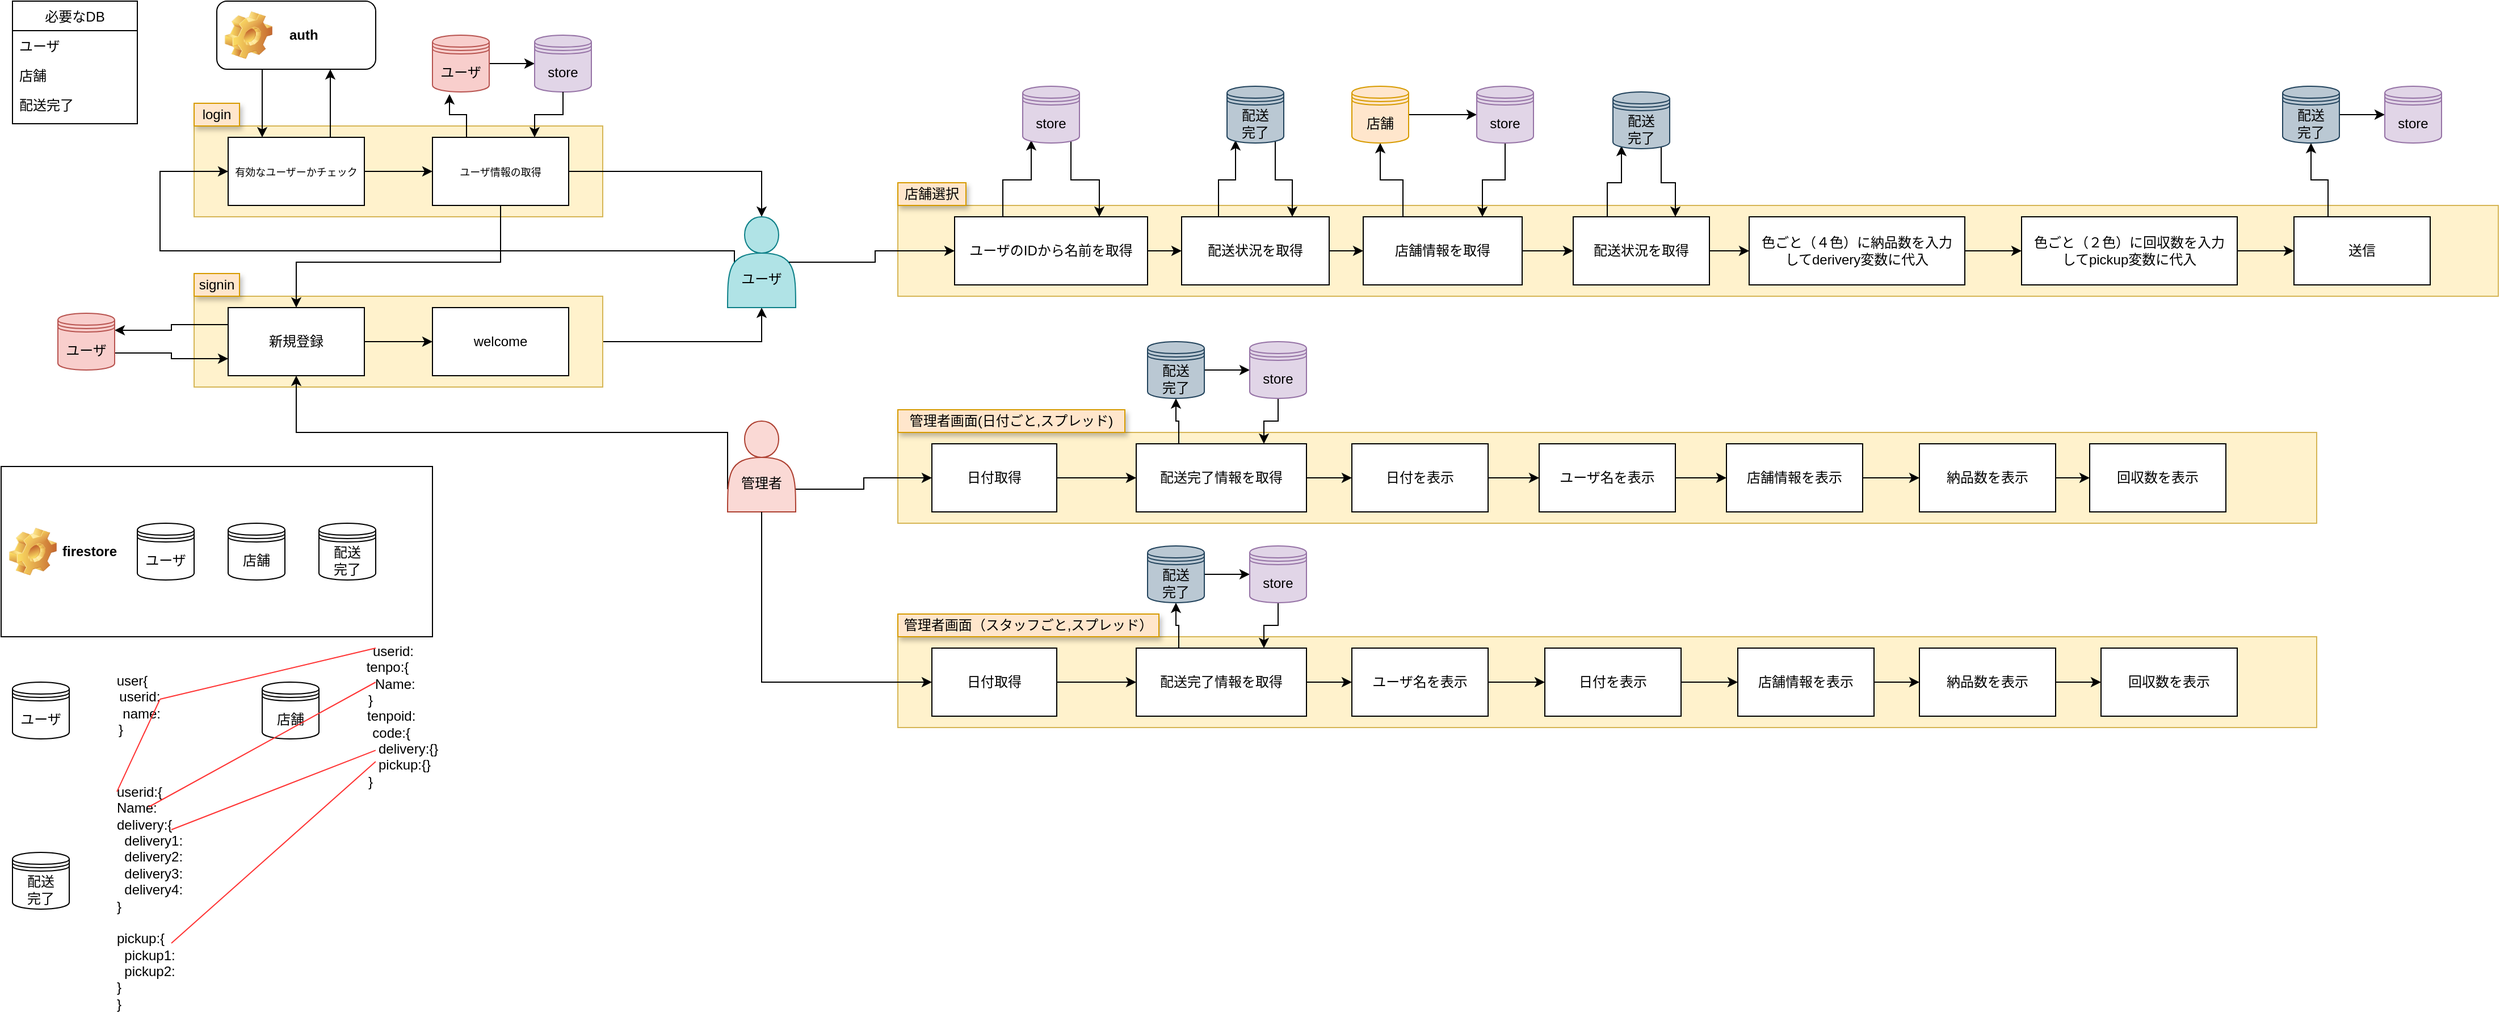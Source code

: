 <mxfile version="14.5.0" type="github">
  <diagram id="O2ma393FgZbkaibP8hnx" name="ページ1">
    <mxGraphModel dx="4172" dy="1219" grid="1" gridSize="10" guides="1" tooltips="1" connect="1" arrows="1" fold="1" page="1" pageScale="1" pageWidth="827" pageHeight="1169" math="0" shadow="0">
      <root>
        <mxCell id="0" />
        <mxCell id="1" parent="0" />
        <mxCell id="GoovgjrzjJ6ZzRfpIoOt-11" value="" style="rounded=0;whiteSpace=wrap;html=1;shadow=0;fillColor=#fff2cc;strokeColor=#d6b656;" parent="1" vertex="1">
          <mxGeometry x="-790" y="130" width="360" height="80" as="geometry" />
        </mxCell>
        <mxCell id="GoovgjrzjJ6ZzRfpIoOt-94" style="edgeStyle=orthogonalEdgeStyle;rounded=0;sketch=0;orthogonalLoop=1;jettySize=auto;html=1;exitX=1;exitY=0.5;exitDx=0;exitDy=0;entryX=0.5;entryY=1;entryDx=0;entryDy=0;" parent="1" source="GoovgjrzjJ6ZzRfpIoOt-16" target="GoovgjrzjJ6ZzRfpIoOt-23" edge="1">
          <mxGeometry relative="1" as="geometry" />
        </mxCell>
        <mxCell id="GoovgjrzjJ6ZzRfpIoOt-16" value="" style="rounded=0;whiteSpace=wrap;html=1;sketch=0;fillColor=#fff2cc;strokeColor=#d6b656;" parent="1" vertex="1">
          <mxGeometry x="-790" y="280" width="360" height="80" as="geometry" />
        </mxCell>
        <mxCell id="J598sM5Vv2jmMmyI6t6C-449" style="edgeStyle=none;rounded=0;orthogonalLoop=1;jettySize=auto;html=1;exitX=1;exitY=0.5;exitDx=0;exitDy=0;entryX=0;entryY=0.5;entryDx=0;entryDy=0;" parent="1" source="J598sM5Vv2jmMmyI6t6C-429" target="J598sM5Vv2jmMmyI6t6C-433" edge="1">
          <mxGeometry relative="1" as="geometry" />
        </mxCell>
        <mxCell id="J598sM5Vv2jmMmyI6t6C-429" value="ユーザ" style="shape=datastore;whiteSpace=wrap;html=1;fillColor=#f8cecc;strokeColor=#b85450;" parent="1" vertex="1">
          <mxGeometry x="-580" y="50" width="50" height="50" as="geometry" />
        </mxCell>
        <mxCell id="J598sM5Vv2jmMmyI6t6C-433" value="store" style="shape=datastore;whiteSpace=wrap;html=1;fillColor=#e1d5e7;strokeColor=#9673a6;" parent="1" vertex="1">
          <mxGeometry x="-490" y="50" width="50" height="50" as="geometry" />
        </mxCell>
        <mxCell id="J598sM5Vv2jmMmyI6t6C-440" value="&amp;nbsp; &amp;nbsp;auth" style="label;whiteSpace=wrap;html=1;image=img/clipart/Gear_128x128.png" parent="1" vertex="1">
          <mxGeometry x="-770" y="20" width="140" height="60" as="geometry" />
        </mxCell>
        <mxCell id="J598sM5Vv2jmMmyI6t6C-441" value="必要なDB" style="swimlane;fontStyle=0;childLayout=stackLayout;horizontal=1;startSize=26;fillColor=none;horizontalStack=0;resizeParent=1;resizeParentMax=0;resizeLast=0;collapsible=1;marginBottom=0;" parent="1" vertex="1">
          <mxGeometry x="-950" y="20" width="110" height="108" as="geometry">
            <mxRectangle x="-950" y="20" width="90" height="26" as="alternateBounds" />
          </mxGeometry>
        </mxCell>
        <mxCell id="J598sM5Vv2jmMmyI6t6C-442" value="ユーザ" style="text;strokeColor=none;fillColor=none;align=left;verticalAlign=top;spacingLeft=4;spacingRight=4;overflow=hidden;rotatable=0;points=[[0,0.5],[1,0.5]];portConstraint=eastwest;" parent="J598sM5Vv2jmMmyI6t6C-441" vertex="1">
          <mxGeometry y="26" width="110" height="26" as="geometry" />
        </mxCell>
        <mxCell id="J598sM5Vv2jmMmyI6t6C-443" value="店舗" style="text;strokeColor=none;fillColor=none;align=left;verticalAlign=top;spacingLeft=4;spacingRight=4;overflow=hidden;rotatable=0;points=[[0,0.5],[1,0.5]];portConstraint=eastwest;" parent="J598sM5Vv2jmMmyI6t6C-441" vertex="1">
          <mxGeometry y="52" width="110" height="26" as="geometry" />
        </mxCell>
        <mxCell id="GoovgjrzjJ6ZzRfpIoOt-12" value="配送完了" style="text;strokeColor=none;fillColor=none;align=left;verticalAlign=top;spacingLeft=4;spacingRight=4;overflow=hidden;rotatable=0;points=[[0,0.5],[1,0.5]];portConstraint=eastwest;" parent="J598sM5Vv2jmMmyI6t6C-441" vertex="1">
          <mxGeometry y="78" width="110" height="30" as="geometry" />
        </mxCell>
        <mxCell id="J598sM5Vv2jmMmyI6t6C-431" style="edgeStyle=orthogonalEdgeStyle;rounded=0;orthogonalLoop=1;jettySize=auto;html=1;exitX=0.25;exitY=0;exitDx=0;exitDy=0;entryX=0.3;entryY=1.04;entryDx=0;entryDy=0;entryPerimeter=0;" parent="1" source="J598sM5Vv2jmMmyI6t6C-427" target="J598sM5Vv2jmMmyI6t6C-429" edge="1">
          <mxGeometry relative="1" as="geometry" />
        </mxCell>
        <mxCell id="J598sM5Vv2jmMmyI6t6C-434" style="edgeStyle=orthogonalEdgeStyle;rounded=0;orthogonalLoop=1;jettySize=auto;html=1;exitX=0.5;exitY=1;exitDx=0;exitDy=0;entryX=0.75;entryY=0;entryDx=0;entryDy=0;" parent="1" source="J598sM5Vv2jmMmyI6t6C-433" target="J598sM5Vv2jmMmyI6t6C-427" edge="1">
          <mxGeometry relative="1" as="geometry" />
        </mxCell>
        <mxCell id="GoovgjrzjJ6ZzRfpIoOt-9" value="login" style="text;html=1;align=center;verticalAlign=middle;whiteSpace=wrap;rounded=0;shadow=1;fillColor=#ffe6cc;strokeColor=#d79b00;" parent="1" vertex="1">
          <mxGeometry x="-790" y="110" width="40" height="20" as="geometry" />
        </mxCell>
        <mxCell id="GoovgjrzjJ6ZzRfpIoOt-91" value="" style="edgeStyle=orthogonalEdgeStyle;rounded=0;sketch=0;orthogonalLoop=1;jettySize=auto;html=1;" parent="1" source="J598sM5Vv2jmMmyI6t6C-424" target="J598sM5Vv2jmMmyI6t6C-427" edge="1">
          <mxGeometry relative="1" as="geometry" />
        </mxCell>
        <mxCell id="J598sM5Vv2jmMmyI6t6C-424" value="&lt;font style=&quot;font-size: 9px&quot;&gt;有効なユーザーかチェック&lt;/font&gt;" style="rounded=0;whiteSpace=wrap;html=1;" parent="1" vertex="1">
          <mxGeometry x="-760" y="140" width="120" height="60" as="geometry" />
        </mxCell>
        <mxCell id="J598sM5Vv2jmMmyI6t6C-425" style="edgeStyle=none;rounded=0;orthogonalLoop=1;jettySize=auto;html=1;exitX=0.25;exitY=1;exitDx=0;exitDy=0;entryX=0.25;entryY=0;entryDx=0;entryDy=0;" parent="1" target="J598sM5Vv2jmMmyI6t6C-424" edge="1">
          <mxGeometry relative="1" as="geometry">
            <mxPoint x="-730" y="80" as="sourcePoint" />
          </mxGeometry>
        </mxCell>
        <mxCell id="J598sM5Vv2jmMmyI6t6C-426" style="edgeStyle=none;rounded=0;orthogonalLoop=1;jettySize=auto;html=1;exitX=0.75;exitY=0;exitDx=0;exitDy=0;entryX=0.75;entryY=1;entryDx=0;entryDy=0;" parent="1" source="J598sM5Vv2jmMmyI6t6C-424" edge="1">
          <mxGeometry relative="1" as="geometry">
            <mxPoint x="-670" y="80" as="targetPoint" />
          </mxGeometry>
        </mxCell>
        <mxCell id="GoovgjrzjJ6ZzRfpIoOt-21" style="edgeStyle=orthogonalEdgeStyle;sketch=0;orthogonalLoop=1;jettySize=auto;html=1;exitX=0.5;exitY=1;exitDx=0;exitDy=0;rounded=0;" parent="1" source="J598sM5Vv2jmMmyI6t6C-427" target="GoovgjrzjJ6ZzRfpIoOt-17" edge="1">
          <mxGeometry relative="1" as="geometry">
            <Array as="points">
              <mxPoint x="-520" y="250" />
              <mxPoint x="-700" y="250" />
            </Array>
          </mxGeometry>
        </mxCell>
        <mxCell id="GoovgjrzjJ6ZzRfpIoOt-24" style="edgeStyle=orthogonalEdgeStyle;rounded=0;sketch=0;orthogonalLoop=1;jettySize=auto;html=1;exitX=1;exitY=0.5;exitDx=0;exitDy=0;entryX=0.5;entryY=0;entryDx=0;entryDy=0;" parent="1" source="J598sM5Vv2jmMmyI6t6C-427" target="GoovgjrzjJ6ZzRfpIoOt-23" edge="1">
          <mxGeometry relative="1" as="geometry" />
        </mxCell>
        <mxCell id="J598sM5Vv2jmMmyI6t6C-427" value="&lt;font style=&quot;font-size: 9px&quot;&gt;ユーザ情報の取得&lt;/font&gt;" style="rounded=0;whiteSpace=wrap;html=1;" parent="1" vertex="1">
          <mxGeometry x="-580" y="140" width="120" height="60" as="geometry" />
        </mxCell>
        <mxCell id="GoovgjrzjJ6ZzRfpIoOt-15" value="signin" style="text;html=1;strokeColor=#d79b00;fillColor=#ffe6cc;align=center;verticalAlign=middle;whiteSpace=wrap;rounded=0;sketch=0;shadow=1;" parent="1" vertex="1">
          <mxGeometry x="-790" y="260" width="40" height="20" as="geometry" />
        </mxCell>
        <mxCell id="GoovgjrzjJ6ZzRfpIoOt-22" style="edgeStyle=orthogonalEdgeStyle;rounded=0;sketch=0;orthogonalLoop=1;jettySize=auto;html=1;exitX=1;exitY=0.5;exitDx=0;exitDy=0;entryX=0;entryY=0.5;entryDx=0;entryDy=0;" parent="1" source="GoovgjrzjJ6ZzRfpIoOt-17" target="GoovgjrzjJ6ZzRfpIoOt-18" edge="1">
          <mxGeometry relative="1" as="geometry" />
        </mxCell>
        <mxCell id="GoovgjrzjJ6ZzRfpIoOt-28" style="edgeStyle=orthogonalEdgeStyle;rounded=0;sketch=0;orthogonalLoop=1;jettySize=auto;html=1;exitX=0;exitY=0.25;exitDx=0;exitDy=0;entryX=1;entryY=0.3;entryDx=0;entryDy=0;" parent="1" source="GoovgjrzjJ6ZzRfpIoOt-17" target="GoovgjrzjJ6ZzRfpIoOt-26" edge="1">
          <mxGeometry relative="1" as="geometry" />
        </mxCell>
        <mxCell id="GoovgjrzjJ6ZzRfpIoOt-17" value="新規登録" style="rounded=0;whiteSpace=wrap;html=1;sketch=0;" parent="1" vertex="1">
          <mxGeometry x="-760" y="290" width="120" height="60" as="geometry" />
        </mxCell>
        <mxCell id="GoovgjrzjJ6ZzRfpIoOt-18" value="welcome" style="rounded=0;whiteSpace=wrap;html=1;sketch=0;" parent="1" vertex="1">
          <mxGeometry x="-580" y="290" width="120" height="60" as="geometry" />
        </mxCell>
        <mxCell id="GoovgjrzjJ6ZzRfpIoOt-41" style="edgeStyle=orthogonalEdgeStyle;rounded=0;sketch=0;orthogonalLoop=1;jettySize=auto;html=1;exitX=0.1;exitY=0.5;exitDx=0;exitDy=0;exitPerimeter=0;entryX=0;entryY=0.5;entryDx=0;entryDy=0;" parent="1" source="GoovgjrzjJ6ZzRfpIoOt-23" target="J598sM5Vv2jmMmyI6t6C-424" edge="1">
          <mxGeometry relative="1" as="geometry">
            <Array as="points">
              <mxPoint x="-820" y="240" />
              <mxPoint x="-820" y="170" />
            </Array>
          </mxGeometry>
        </mxCell>
        <mxCell id="GoovgjrzjJ6ZzRfpIoOt-23" value="&lt;br&gt;&lt;br&gt;ユーザ" style="shape=actor;whiteSpace=wrap;html=1;rounded=0;sketch=0;fillColor=#b0e3e6;strokeColor=#0e8088;" parent="1" vertex="1">
          <mxGeometry x="-320" y="210" width="60" height="80" as="geometry" />
        </mxCell>
        <mxCell id="GoovgjrzjJ6ZzRfpIoOt-29" style="edgeStyle=orthogonalEdgeStyle;rounded=0;sketch=0;orthogonalLoop=1;jettySize=auto;html=1;exitX=1;exitY=0.7;exitDx=0;exitDy=0;entryX=0;entryY=0.75;entryDx=0;entryDy=0;" parent="1" source="GoovgjrzjJ6ZzRfpIoOt-26" target="GoovgjrzjJ6ZzRfpIoOt-17" edge="1">
          <mxGeometry relative="1" as="geometry" />
        </mxCell>
        <mxCell id="GoovgjrzjJ6ZzRfpIoOt-26" value="ユーザ" style="shape=datastore;whiteSpace=wrap;html=1;fillColor=#f8cecc;strokeColor=#b85450;" parent="1" vertex="1">
          <mxGeometry x="-910" y="295" width="50" height="50" as="geometry" />
        </mxCell>
        <mxCell id="GoovgjrzjJ6ZzRfpIoOt-35" style="edgeStyle=orthogonalEdgeStyle;rounded=0;sketch=0;orthogonalLoop=1;jettySize=auto;html=1;exitX=0.5;exitY=1;exitDx=0;exitDy=0;" parent="1" edge="1">
          <mxGeometry relative="1" as="geometry">
            <mxPoint x="-150.529" y="200" as="targetPoint" />
            <mxPoint x="-150" y="200" as="sourcePoint" />
          </mxGeometry>
        </mxCell>
        <mxCell id="GoovgjrzjJ6ZzRfpIoOt-33" value="" style="rounded=0;whiteSpace=wrap;html=1;sketch=0;fillColor=#fff2cc;strokeColor=#d6b656;" parent="1" vertex="1">
          <mxGeometry x="-170" y="200" width="1410" height="80" as="geometry" />
        </mxCell>
        <mxCell id="GoovgjrzjJ6ZzRfpIoOt-47" style="edgeStyle=orthogonalEdgeStyle;rounded=0;sketch=0;orthogonalLoop=1;jettySize=auto;html=1;exitX=0.25;exitY=0;exitDx=0;exitDy=0;entryX=0.15;entryY=0.95;entryDx=0;entryDy=0;entryPerimeter=0;" parent="1" source="GoovgjrzjJ6ZzRfpIoOt-37" target="GoovgjrzjJ6ZzRfpIoOt-43" edge="1">
          <mxGeometry relative="1" as="geometry" />
        </mxCell>
        <mxCell id="W8wt1Ar-wrBB2WAcVZsc-6" value="" style="edgeStyle=orthogonalEdgeStyle;rounded=0;orthogonalLoop=1;jettySize=auto;html=1;" parent="1" source="GoovgjrzjJ6ZzRfpIoOt-37" target="W8wt1Ar-wrBB2WAcVZsc-1" edge="1">
          <mxGeometry relative="1" as="geometry" />
        </mxCell>
        <mxCell id="GoovgjrzjJ6ZzRfpIoOt-37" value="ユーザのIDから名前を取得" style="rounded=0;whiteSpace=wrap;html=1;sketch=0;" parent="1" vertex="1">
          <mxGeometry x="-120" y="210" width="170" height="60" as="geometry" />
        </mxCell>
        <mxCell id="GoovgjrzjJ6ZzRfpIoOt-38" style="edgeStyle=orthogonalEdgeStyle;rounded=0;sketch=0;orthogonalLoop=1;jettySize=auto;html=1;exitX=0.9;exitY=0.5;exitDx=0;exitDy=0;exitPerimeter=0;entryX=0;entryY=0.5;entryDx=0;entryDy=0;" parent="1" source="GoovgjrzjJ6ZzRfpIoOt-23" target="GoovgjrzjJ6ZzRfpIoOt-37" edge="1">
          <mxGeometry relative="1" as="geometry" />
        </mxCell>
        <mxCell id="GoovgjrzjJ6ZzRfpIoOt-42" value="店舗選択" style="text;html=1;strokeColor=#d79b00;fillColor=#ffe6cc;align=center;verticalAlign=middle;whiteSpace=wrap;rounded=0;sketch=0;shadow=1;" parent="1" vertex="1">
          <mxGeometry x="-170" y="180" width="60" height="20" as="geometry" />
        </mxCell>
        <mxCell id="GoovgjrzjJ6ZzRfpIoOt-48" style="edgeStyle=orthogonalEdgeStyle;rounded=0;sketch=0;orthogonalLoop=1;jettySize=auto;html=1;exitX=0.85;exitY=0.95;exitDx=0;exitDy=0;exitPerimeter=0;entryX=0.75;entryY=0;entryDx=0;entryDy=0;" parent="1" source="GoovgjrzjJ6ZzRfpIoOt-43" target="GoovgjrzjJ6ZzRfpIoOt-37" edge="1">
          <mxGeometry relative="1" as="geometry" />
        </mxCell>
        <mxCell id="GoovgjrzjJ6ZzRfpIoOt-43" value="store" style="shape=datastore;whiteSpace=wrap;html=1;fillColor=#e1d5e7;strokeColor=#9673a6;" parent="1" vertex="1">
          <mxGeometry x="-60" y="95" width="50" height="50" as="geometry" />
        </mxCell>
        <mxCell id="GoovgjrzjJ6ZzRfpIoOt-55" style="edgeStyle=orthogonalEdgeStyle;rounded=0;sketch=0;orthogonalLoop=1;jettySize=auto;html=1;exitX=0.25;exitY=0;exitDx=0;exitDy=0;entryX=0.5;entryY=1;entryDx=0;entryDy=0;" parent="1" source="GoovgjrzjJ6ZzRfpIoOt-49" target="GoovgjrzjJ6ZzRfpIoOt-51" edge="1">
          <mxGeometry relative="1" as="geometry" />
        </mxCell>
        <mxCell id="W8wt1Ar-wrBB2WAcVZsc-12" value="" style="edgeStyle=orthogonalEdgeStyle;rounded=0;orthogonalLoop=1;jettySize=auto;html=1;" parent="1" source="GoovgjrzjJ6ZzRfpIoOt-49" target="W8wt1Ar-wrBB2WAcVZsc-8" edge="1">
          <mxGeometry relative="1" as="geometry" />
        </mxCell>
        <mxCell id="GoovgjrzjJ6ZzRfpIoOt-49" value="店舗情報を取得" style="rounded=0;whiteSpace=wrap;html=1;sketch=0;" parent="1" vertex="1">
          <mxGeometry x="240" y="210" width="140" height="60" as="geometry" />
        </mxCell>
        <mxCell id="GoovgjrzjJ6ZzRfpIoOt-57" style="edgeStyle=orthogonalEdgeStyle;rounded=0;sketch=0;orthogonalLoop=1;jettySize=auto;html=1;exitX=1;exitY=0.5;exitDx=0;exitDy=0;entryX=0;entryY=0.5;entryDx=0;entryDy=0;" parent="1" source="GoovgjrzjJ6ZzRfpIoOt-51" target="GoovgjrzjJ6ZzRfpIoOt-52" edge="1">
          <mxGeometry relative="1" as="geometry" />
        </mxCell>
        <mxCell id="GoovgjrzjJ6ZzRfpIoOt-51" value="店舗" style="shape=datastore;whiteSpace=wrap;html=1;fillColor=#ffe6cc;strokeColor=#d79b00;" parent="1" vertex="1">
          <mxGeometry x="230" y="95" width="50" height="50" as="geometry" />
        </mxCell>
        <mxCell id="GoovgjrzjJ6ZzRfpIoOt-56" style="edgeStyle=orthogonalEdgeStyle;rounded=0;sketch=0;orthogonalLoop=1;jettySize=auto;html=1;exitX=0.5;exitY=1;exitDx=0;exitDy=0;entryX=0.75;entryY=0;entryDx=0;entryDy=0;" parent="1" source="GoovgjrzjJ6ZzRfpIoOt-52" target="GoovgjrzjJ6ZzRfpIoOt-49" edge="1">
          <mxGeometry relative="1" as="geometry" />
        </mxCell>
        <mxCell id="GoovgjrzjJ6ZzRfpIoOt-52" value="store" style="shape=datastore;whiteSpace=wrap;html=1;fillColor=#e1d5e7;strokeColor=#9673a6;" parent="1" vertex="1">
          <mxGeometry x="340" y="95" width="50" height="50" as="geometry" />
        </mxCell>
        <mxCell id="GoovgjrzjJ6ZzRfpIoOt-58" value="firestore" style="label;whiteSpace=wrap;html=1;image=img/clipart/Gear_128x128.png;rounded=0;sketch=0;" parent="1" vertex="1">
          <mxGeometry x="-960" y="430" width="380" height="150" as="geometry" />
        </mxCell>
        <mxCell id="GoovgjrzjJ6ZzRfpIoOt-59" value="ユーザ" style="shape=datastore;whiteSpace=wrap;html=1;" parent="1" vertex="1">
          <mxGeometry x="-840" y="480" width="50" height="50" as="geometry" />
        </mxCell>
        <mxCell id="GoovgjrzjJ6ZzRfpIoOt-60" value="店舗" style="shape=datastore;whiteSpace=wrap;html=1;" parent="1" vertex="1">
          <mxGeometry x="-760" y="480" width="50" height="50" as="geometry" />
        </mxCell>
        <mxCell id="GoovgjrzjJ6ZzRfpIoOt-80" style="edgeStyle=orthogonalEdgeStyle;rounded=0;sketch=0;orthogonalLoop=1;jettySize=auto;html=1;exitX=1;exitY=0.5;exitDx=0;exitDy=0;entryX=0;entryY=0.5;entryDx=0;entryDy=0;" parent="1" source="GoovgjrzjJ6ZzRfpIoOt-63" target="GoovgjrzjJ6ZzRfpIoOt-71" edge="1">
          <mxGeometry relative="1" as="geometry" />
        </mxCell>
        <mxCell id="GoovgjrzjJ6ZzRfpIoOt-63" value="色ごと（４色）に納品数を入力&lt;br&gt;してderivery変数に代入" style="rounded=0;whiteSpace=wrap;html=1;sketch=0;" parent="1" vertex="1">
          <mxGeometry x="580" y="210" width="190" height="60" as="geometry" />
        </mxCell>
        <mxCell id="GoovgjrzjJ6ZzRfpIoOt-79" style="edgeStyle=orthogonalEdgeStyle;rounded=0;sketch=0;orthogonalLoop=1;jettySize=auto;html=1;exitX=1;exitY=0.5;exitDx=0;exitDy=0;entryX=0;entryY=0.5;entryDx=0;entryDy=0;" parent="1" source="GoovgjrzjJ6ZzRfpIoOt-71" target="GoovgjrzjJ6ZzRfpIoOt-78" edge="1">
          <mxGeometry relative="1" as="geometry" />
        </mxCell>
        <mxCell id="GoovgjrzjJ6ZzRfpIoOt-71" value="色ごと（２色）に回収数を入力&lt;br&gt;してpickup変数に代入" style="rounded=0;whiteSpace=wrap;html=1;sketch=0;" parent="1" vertex="1">
          <mxGeometry x="820" y="210" width="190" height="60" as="geometry" />
        </mxCell>
        <mxCell id="GoovgjrzjJ6ZzRfpIoOt-106" style="edgeStyle=orthogonalEdgeStyle;rounded=0;sketch=0;orthogonalLoop=1;jettySize=auto;html=1;exitX=0.25;exitY=0;exitDx=0;exitDy=0;entryX=0.5;entryY=1;entryDx=0;entryDy=0;" parent="1" source="GoovgjrzjJ6ZzRfpIoOt-78" target="GoovgjrzjJ6ZzRfpIoOt-103" edge="1">
          <mxGeometry relative="1" as="geometry" />
        </mxCell>
        <mxCell id="GoovgjrzjJ6ZzRfpIoOt-78" value="送信" style="rounded=0;whiteSpace=wrap;html=1;sketch=0;" parent="1" vertex="1">
          <mxGeometry x="1060" y="210" width="120" height="60" as="geometry" />
        </mxCell>
        <mxCell id="GoovgjrzjJ6ZzRfpIoOt-82" value="" style="rounded=0;whiteSpace=wrap;html=1;shadow=0;sketch=0;fillColor=#fff2cc;strokeColor=#d6b656;" parent="1" vertex="1">
          <mxGeometry x="-170" y="400" width="1250" height="80" as="geometry" />
        </mxCell>
        <mxCell id="GoovgjrzjJ6ZzRfpIoOt-95" value="" style="edgeStyle=orthogonalEdgeStyle;rounded=0;sketch=0;orthogonalLoop=1;jettySize=auto;html=1;" parent="1" source="GoovgjrzjJ6ZzRfpIoOt-83" target="GoovgjrzjJ6ZzRfpIoOt-84" edge="1">
          <mxGeometry relative="1" as="geometry" />
        </mxCell>
        <mxCell id="GoovgjrzjJ6ZzRfpIoOt-83" value="日付取得" style="rounded=0;whiteSpace=wrap;html=1;shadow=0;sketch=0;" parent="1" vertex="1">
          <mxGeometry x="-140" y="410" width="110" height="60" as="geometry" />
        </mxCell>
        <mxCell id="GoovgjrzjJ6ZzRfpIoOt-121" style="edgeStyle=orthogonalEdgeStyle;rounded=0;sketch=0;orthogonalLoop=1;jettySize=auto;html=1;exitX=0.25;exitY=0;exitDx=0;exitDy=0;entryX=0.5;entryY=1;entryDx=0;entryDy=0;" parent="1" source="GoovgjrzjJ6ZzRfpIoOt-84" target="GoovgjrzjJ6ZzRfpIoOt-109" edge="1">
          <mxGeometry relative="1" as="geometry" />
        </mxCell>
        <mxCell id="R6mFa0NYDYwsUM4XXHQx-11" value="" style="edgeStyle=orthogonalEdgeStyle;rounded=0;orthogonalLoop=1;jettySize=auto;html=1;strokeColor=#000000;" edge="1" parent="1" source="GoovgjrzjJ6ZzRfpIoOt-84" target="R6mFa0NYDYwsUM4XXHQx-9">
          <mxGeometry relative="1" as="geometry" />
        </mxCell>
        <mxCell id="GoovgjrzjJ6ZzRfpIoOt-84" value="配送完了情報を取得" style="rounded=0;whiteSpace=wrap;html=1;shadow=0;sketch=0;" parent="1" vertex="1">
          <mxGeometry x="40" y="410" width="150" height="60" as="geometry" />
        </mxCell>
        <mxCell id="GoovgjrzjJ6ZzRfpIoOt-87" style="edgeStyle=orthogonalEdgeStyle;rounded=0;sketch=0;orthogonalLoop=1;jettySize=auto;html=1;exitX=1;exitY=0.75;exitDx=0;exitDy=0;entryX=0;entryY=0.5;entryDx=0;entryDy=0;" parent="1" source="GoovgjrzjJ6ZzRfpIoOt-86" target="GoovgjrzjJ6ZzRfpIoOt-83" edge="1">
          <mxGeometry relative="1" as="geometry" />
        </mxCell>
        <mxCell id="GoovgjrzjJ6ZzRfpIoOt-93" style="edgeStyle=orthogonalEdgeStyle;rounded=0;sketch=0;orthogonalLoop=1;jettySize=auto;html=1;exitX=0;exitY=0.75;exitDx=0;exitDy=0;" parent="1" source="GoovgjrzjJ6ZzRfpIoOt-86" target="GoovgjrzjJ6ZzRfpIoOt-17" edge="1">
          <mxGeometry relative="1" as="geometry">
            <Array as="points">
              <mxPoint x="-320" y="400" />
              <mxPoint x="-700" y="400" />
            </Array>
          </mxGeometry>
        </mxCell>
        <mxCell id="GoovgjrzjJ6ZzRfpIoOt-86" value="&lt;br&gt;&lt;br&gt;管理者" style="shape=actor;whiteSpace=wrap;html=1;rounded=0;sketch=0;fillColor=#fad9d5;strokeColor=#ae4132;" parent="1" vertex="1">
          <mxGeometry x="-320" y="390" width="60" height="80" as="geometry" />
        </mxCell>
        <mxCell id="GoovgjrzjJ6ZzRfpIoOt-100" value="" style="edgeStyle=orthogonalEdgeStyle;rounded=0;sketch=0;orthogonalLoop=1;jettySize=auto;html=1;" parent="1" source="GoovgjrzjJ6ZzRfpIoOt-90" target="GoovgjrzjJ6ZzRfpIoOt-97" edge="1">
          <mxGeometry relative="1" as="geometry" />
        </mxCell>
        <mxCell id="GoovgjrzjJ6ZzRfpIoOt-90" value="店舗情報を表示" style="rounded=0;whiteSpace=wrap;html=1;shadow=0;sketch=0;" parent="1" vertex="1">
          <mxGeometry x="560" y="410" width="120" height="60" as="geometry" />
        </mxCell>
        <mxCell id="GoovgjrzjJ6ZzRfpIoOt-81" value="管理者画面(日付ごと,スプレッド)" style="text;html=1;strokeColor=#d79b00;fillColor=#ffe6cc;align=center;verticalAlign=middle;whiteSpace=wrap;rounded=0;sketch=0;shadow=1;" parent="1" vertex="1">
          <mxGeometry x="-170" y="380" width="200" height="20" as="geometry" />
        </mxCell>
        <mxCell id="GoovgjrzjJ6ZzRfpIoOt-101" value="" style="edgeStyle=orthogonalEdgeStyle;rounded=0;sketch=0;orthogonalLoop=1;jettySize=auto;html=1;" parent="1" source="GoovgjrzjJ6ZzRfpIoOt-97" target="GoovgjrzjJ6ZzRfpIoOt-98" edge="1">
          <mxGeometry relative="1" as="geometry" />
        </mxCell>
        <mxCell id="GoovgjrzjJ6ZzRfpIoOt-97" value="納品数を表示" style="rounded=0;whiteSpace=wrap;html=1;shadow=0;sketch=0;" parent="1" vertex="1">
          <mxGeometry x="730" y="410" width="120" height="60" as="geometry" />
        </mxCell>
        <mxCell id="GoovgjrzjJ6ZzRfpIoOt-98" value="回収数を表示" style="rounded=0;whiteSpace=wrap;html=1;shadow=0;sketch=0;" parent="1" vertex="1">
          <mxGeometry x="880" y="410" width="120" height="60" as="geometry" />
        </mxCell>
        <mxCell id="GoovgjrzjJ6ZzRfpIoOt-107" value="" style="edgeStyle=orthogonalEdgeStyle;rounded=0;sketch=0;orthogonalLoop=1;jettySize=auto;html=1;" parent="1" source="GoovgjrzjJ6ZzRfpIoOt-103" target="GoovgjrzjJ6ZzRfpIoOt-104" edge="1">
          <mxGeometry relative="1" as="geometry" />
        </mxCell>
        <mxCell id="GoovgjrzjJ6ZzRfpIoOt-103" value="配送&lt;br&gt;完了" style="shape=datastore;whiteSpace=wrap;html=1;fillColor=#bac8d3;strokeColor=#23445d;" parent="1" vertex="1">
          <mxGeometry x="1050" y="95" width="50" height="50" as="geometry" />
        </mxCell>
        <mxCell id="GoovgjrzjJ6ZzRfpIoOt-104" value="store" style="shape=datastore;whiteSpace=wrap;html=1;fillColor=#e1d5e7;strokeColor=#9673a6;" parent="1" vertex="1">
          <mxGeometry x="1140" y="95" width="50" height="50" as="geometry" />
        </mxCell>
        <mxCell id="GoovgjrzjJ6ZzRfpIoOt-120" value="" style="edgeStyle=orthogonalEdgeStyle;rounded=0;sketch=0;orthogonalLoop=1;jettySize=auto;html=1;" parent="1" source="GoovgjrzjJ6ZzRfpIoOt-109" target="GoovgjrzjJ6ZzRfpIoOt-116" edge="1">
          <mxGeometry relative="1" as="geometry" />
        </mxCell>
        <mxCell id="GoovgjrzjJ6ZzRfpIoOt-109" value="配送&lt;br&gt;完了" style="shape=datastore;whiteSpace=wrap;html=1;fillColor=#bac8d3;strokeColor=#23445d;" parent="1" vertex="1">
          <mxGeometry x="50" y="320" width="50" height="50" as="geometry" />
        </mxCell>
        <mxCell id="GoovgjrzjJ6ZzRfpIoOt-122" style="edgeStyle=orthogonalEdgeStyle;rounded=0;sketch=0;orthogonalLoop=1;jettySize=auto;html=1;exitX=0.5;exitY=1;exitDx=0;exitDy=0;entryX=0.75;entryY=0;entryDx=0;entryDy=0;" parent="1" source="GoovgjrzjJ6ZzRfpIoOt-116" target="GoovgjrzjJ6ZzRfpIoOt-84" edge="1">
          <mxGeometry relative="1" as="geometry" />
        </mxCell>
        <mxCell id="GoovgjrzjJ6ZzRfpIoOt-116" value="store" style="shape=datastore;whiteSpace=wrap;html=1;fillColor=#e1d5e7;strokeColor=#9673a6;" parent="1" vertex="1">
          <mxGeometry x="140" y="320" width="50" height="50" as="geometry" />
        </mxCell>
        <mxCell id="GoovgjrzjJ6ZzRfpIoOt-129" value="ユーザ" style="shape=datastore;whiteSpace=wrap;html=1;" parent="1" vertex="1">
          <mxGeometry x="-950" y="620" width="50" height="50" as="geometry" />
        </mxCell>
        <mxCell id="GoovgjrzjJ6ZzRfpIoOt-130" value="&amp;nbsp; &amp;nbsp; &amp;nbsp; user{&lt;br&gt;&amp;nbsp; &amp;nbsp; &amp;nbsp; &amp;nbsp; &amp;nbsp; userid:&lt;br&gt;&amp;nbsp; &amp;nbsp; &amp;nbsp; &amp;nbsp; &amp;nbsp; &amp;nbsp;name:&lt;br&gt;}" style="text;html=1;align=center;verticalAlign=middle;resizable=0;points=[];autosize=1;" parent="1" vertex="1">
          <mxGeometry x="-900" y="610" width="90" height="60" as="geometry" />
        </mxCell>
        <mxCell id="GoovgjrzjJ6ZzRfpIoOt-131" value="店舗" style="shape=datastore;whiteSpace=wrap;html=1;" parent="1" vertex="1">
          <mxGeometry x="-730" y="620" width="50" height="50" as="geometry" />
        </mxCell>
        <mxCell id="GoovgjrzjJ6ZzRfpIoOt-132" value="&amp;nbsp; &amp;nbsp; &amp;nbsp; &amp;nbsp; &amp;nbsp; &amp;nbsp; &amp;nbsp; &amp;nbsp; &amp;nbsp;userid: &amp;nbsp; &amp;nbsp;&amp;nbsp;&lt;br&gt;&amp;nbsp; &amp;nbsp; &amp;nbsp; &amp;nbsp; &amp;nbsp;tenpo:{&lt;br&gt;&amp;nbsp; &amp;nbsp; &amp;nbsp; &amp;nbsp; &amp;nbsp; &amp;nbsp; &amp;nbsp;Name:&lt;br&gt;}&lt;br&gt;&amp;nbsp; &amp;nbsp; &amp;nbsp; &amp;nbsp; &amp;nbsp; &amp;nbsp;tenpoid:&lt;br&gt;&amp;nbsp; &amp;nbsp; &amp;nbsp; &amp;nbsp; &amp;nbsp; &amp;nbsp;code:{&lt;br&gt;&amp;nbsp; &amp;nbsp; &amp;nbsp; &amp;nbsp; &amp;nbsp; &amp;nbsp; &amp;nbsp; &amp;nbsp; &amp;nbsp; &amp;nbsp; delivery:{}&lt;br&gt;&amp;nbsp; &amp;nbsp; &amp;nbsp; &amp;nbsp; &amp;nbsp; &amp;nbsp; &amp;nbsp; &amp;nbsp; &amp;nbsp; pickup:{}&lt;br&gt;}" style="text;html=1;align=center;verticalAlign=middle;resizable=0;points=[];autosize=1;" parent="1" vertex="1">
          <mxGeometry x="-700" y="585" width="130" height="130" as="geometry" />
        </mxCell>
        <mxCell id="GoovgjrzjJ6ZzRfpIoOt-140" value="配送&lt;br&gt;完了" style="shape=datastore;whiteSpace=wrap;html=1;" parent="1" vertex="1">
          <mxGeometry x="-680" y="480" width="50" height="50" as="geometry" />
        </mxCell>
        <mxCell id="GoovgjrzjJ6ZzRfpIoOt-141" value="配送&lt;br&gt;完了" style="shape=datastore;whiteSpace=wrap;html=1;" parent="1" vertex="1">
          <mxGeometry x="-950" y="770" width="50" height="50" as="geometry" />
        </mxCell>
        <mxCell id="GoovgjrzjJ6ZzRfpIoOt-142" value="userid:{&lt;br&gt;Name:&lt;br&gt;delivery:{&lt;br&gt;&amp;nbsp; delivery1:&lt;br&gt;&amp;nbsp; delivery2:&lt;br&gt;&amp;nbsp; delivery3:&lt;br&gt;&amp;nbsp; delivery4:&lt;br&gt;}&lt;br&gt;&lt;br&gt;pickup:{&lt;br&gt;&amp;nbsp; pickup1:&lt;br&gt;&amp;nbsp; pickup2:&lt;br&gt;}&lt;br&gt;}" style="text;html=1;align=left;verticalAlign=middle;resizable=0;points=[];autosize=1;" parent="1" vertex="1">
          <mxGeometry x="-860" y="710" width="70" height="200" as="geometry" />
        </mxCell>
        <mxCell id="W8wt1Ar-wrBB2WAcVZsc-3" style="edgeStyle=orthogonalEdgeStyle;rounded=0;orthogonalLoop=1;jettySize=auto;html=1;exitX=0.25;exitY=0;exitDx=0;exitDy=0;entryX=0.15;entryY=0.95;entryDx=0;entryDy=0;entryPerimeter=0;" parent="1" source="W8wt1Ar-wrBB2WAcVZsc-1" target="W8wt1Ar-wrBB2WAcVZsc-2" edge="1">
          <mxGeometry relative="1" as="geometry" />
        </mxCell>
        <mxCell id="W8wt1Ar-wrBB2WAcVZsc-7" value="" style="edgeStyle=orthogonalEdgeStyle;rounded=0;orthogonalLoop=1;jettySize=auto;html=1;" parent="1" source="W8wt1Ar-wrBB2WAcVZsc-1" target="GoovgjrzjJ6ZzRfpIoOt-49" edge="1">
          <mxGeometry relative="1" as="geometry" />
        </mxCell>
        <mxCell id="W8wt1Ar-wrBB2WAcVZsc-1" value="配送状況を取得" style="rounded=0;whiteSpace=wrap;html=1;" parent="1" vertex="1">
          <mxGeometry x="80" y="210" width="130" height="60" as="geometry" />
        </mxCell>
        <mxCell id="W8wt1Ar-wrBB2WAcVZsc-5" style="edgeStyle=orthogonalEdgeStyle;rounded=0;orthogonalLoop=1;jettySize=auto;html=1;exitX=0.85;exitY=0.95;exitDx=0;exitDy=0;exitPerimeter=0;entryX=0.75;entryY=0;entryDx=0;entryDy=0;" parent="1" source="W8wt1Ar-wrBB2WAcVZsc-2" target="W8wt1Ar-wrBB2WAcVZsc-1" edge="1">
          <mxGeometry relative="1" as="geometry" />
        </mxCell>
        <mxCell id="W8wt1Ar-wrBB2WAcVZsc-2" value="配送&lt;br&gt;完了" style="shape=datastore;whiteSpace=wrap;html=1;fillColor=#bac8d3;strokeColor=#23445d;" parent="1" vertex="1">
          <mxGeometry x="120" y="95" width="50" height="50" as="geometry" />
        </mxCell>
        <mxCell id="W8wt1Ar-wrBB2WAcVZsc-10" style="edgeStyle=orthogonalEdgeStyle;rounded=0;orthogonalLoop=1;jettySize=auto;html=1;exitX=0.25;exitY=0;exitDx=0;exitDy=0;entryX=0.15;entryY=0.95;entryDx=0;entryDy=0;entryPerimeter=0;" parent="1" source="W8wt1Ar-wrBB2WAcVZsc-8" target="W8wt1Ar-wrBB2WAcVZsc-9" edge="1">
          <mxGeometry relative="1" as="geometry" />
        </mxCell>
        <mxCell id="W8wt1Ar-wrBB2WAcVZsc-13" value="" style="edgeStyle=orthogonalEdgeStyle;rounded=0;orthogonalLoop=1;jettySize=auto;html=1;" parent="1" source="W8wt1Ar-wrBB2WAcVZsc-8" target="GoovgjrzjJ6ZzRfpIoOt-63" edge="1">
          <mxGeometry relative="1" as="geometry" />
        </mxCell>
        <mxCell id="W8wt1Ar-wrBB2WAcVZsc-8" value="配送状況を取得" style="rounded=0;whiteSpace=wrap;html=1;" parent="1" vertex="1">
          <mxGeometry x="425" y="210" width="120" height="60" as="geometry" />
        </mxCell>
        <mxCell id="W8wt1Ar-wrBB2WAcVZsc-11" style="edgeStyle=orthogonalEdgeStyle;rounded=0;orthogonalLoop=1;jettySize=auto;html=1;exitX=0.85;exitY=0.95;exitDx=0;exitDy=0;exitPerimeter=0;entryX=0.75;entryY=0;entryDx=0;entryDy=0;" parent="1" source="W8wt1Ar-wrBB2WAcVZsc-9" target="W8wt1Ar-wrBB2WAcVZsc-8" edge="1">
          <mxGeometry relative="1" as="geometry" />
        </mxCell>
        <mxCell id="W8wt1Ar-wrBB2WAcVZsc-9" value="配送&lt;br&gt;完了" style="shape=datastore;whiteSpace=wrap;html=1;fillColor=#bac8d3;strokeColor=#23445d;" parent="1" vertex="1">
          <mxGeometry x="460" y="100" width="50" height="50" as="geometry" />
        </mxCell>
        <mxCell id="W8wt1Ar-wrBB2WAcVZsc-16" value="" style="edgeStyle=orthogonalEdgeStyle;rounded=0;orthogonalLoop=1;jettySize=auto;html=1;" parent="1" source="W8wt1Ar-wrBB2WAcVZsc-14" target="GoovgjrzjJ6ZzRfpIoOt-90" edge="1">
          <mxGeometry relative="1" as="geometry" />
        </mxCell>
        <mxCell id="W8wt1Ar-wrBB2WAcVZsc-14" value="ユーザ名を表示" style="whiteSpace=wrap;html=1;" parent="1" vertex="1">
          <mxGeometry x="395" y="410" width="120" height="60" as="geometry" />
        </mxCell>
        <mxCell id="R6mFa0NYDYwsUM4XXHQx-1" value="" style="endArrow=none;html=1;entryX=0.029;entryY=0.032;entryDx=0;entryDy=0;entryPerimeter=0;strokeColor=#FF3333;" edge="1" parent="1" target="GoovgjrzjJ6ZzRfpIoOt-142">
          <mxGeometry width="50" height="50" relative="1" as="geometry">
            <mxPoint x="-820" y="635" as="sourcePoint" />
            <mxPoint x="-760" y="690" as="targetPoint" />
            <Array as="points" />
          </mxGeometry>
        </mxCell>
        <mxCell id="R6mFa0NYDYwsUM4XXHQx-2" value="" style="endArrow=none;html=1;strokeColor=#FF3333;" edge="1" parent="1">
          <mxGeometry width="50" height="50" relative="1" as="geometry">
            <mxPoint x="-820" y="635" as="sourcePoint" />
            <mxPoint x="-630" y="590" as="targetPoint" />
          </mxGeometry>
        </mxCell>
        <mxCell id="R6mFa0NYDYwsUM4XXHQx-3" value="" style="endArrow=none;html=1;strokeColor=#FF3333;entryX=0.538;entryY=0.808;entryDx=0;entryDy=0;entryPerimeter=0;" edge="1" parent="1" target="GoovgjrzjJ6ZzRfpIoOt-132">
          <mxGeometry width="50" height="50" relative="1" as="geometry">
            <mxPoint x="-810" y="850" as="sourcePoint" />
            <mxPoint x="-760" y="800" as="targetPoint" />
            <Array as="points">
              <mxPoint x="-810" y="850" />
            </Array>
          </mxGeometry>
        </mxCell>
        <mxCell id="R6mFa0NYDYwsUM4XXHQx-4" value="" style="endArrow=none;html=1;strokeColor=#FF3333;entryX=0.538;entryY=0.731;entryDx=0;entryDy=0;entryPerimeter=0;" edge="1" parent="1" target="GoovgjrzjJ6ZzRfpIoOt-132">
          <mxGeometry width="50" height="50" relative="1" as="geometry">
            <mxPoint x="-810" y="750" as="sourcePoint" />
            <mxPoint x="-760" y="700" as="targetPoint" />
          </mxGeometry>
        </mxCell>
        <mxCell id="R6mFa0NYDYwsUM4XXHQx-5" value="" style="endArrow=none;html=1;strokeColor=#FF3333;" edge="1" parent="1">
          <mxGeometry width="50" height="50" relative="1" as="geometry">
            <mxPoint x="-830" y="730" as="sourcePoint" />
            <mxPoint x="-630" y="620" as="targetPoint" />
          </mxGeometry>
        </mxCell>
        <mxCell id="R6mFa0NYDYwsUM4XXHQx-7" value="" style="rounded=0;whiteSpace=wrap;html=1;shadow=0;sketch=0;fillColor=#fff2cc;strokeColor=#d6b656;" vertex="1" parent="1">
          <mxGeometry x="-170" y="580" width="1250" height="80" as="geometry" />
        </mxCell>
        <mxCell id="R6mFa0NYDYwsUM4XXHQx-6" value="管理者画面（スタッフごと,スプレッド）" style="text;html=1;strokeColor=#d79b00;fillColor=#ffe6cc;align=center;verticalAlign=middle;whiteSpace=wrap;rounded=0;shadow=1;" vertex="1" parent="1">
          <mxGeometry x="-170" y="560" width="230" height="20" as="geometry" />
        </mxCell>
        <mxCell id="R6mFa0NYDYwsUM4XXHQx-10" value="" style="edgeStyle=orthogonalEdgeStyle;rounded=0;orthogonalLoop=1;jettySize=auto;html=1;strokeColor=#000000;" edge="1" parent="1" source="R6mFa0NYDYwsUM4XXHQx-9" target="W8wt1Ar-wrBB2WAcVZsc-14">
          <mxGeometry relative="1" as="geometry" />
        </mxCell>
        <mxCell id="R6mFa0NYDYwsUM4XXHQx-9" value="日付を表示" style="rounded=0;whiteSpace=wrap;html=1;shadow=0;" vertex="1" parent="1">
          <mxGeometry x="230" y="410" width="120" height="60" as="geometry" />
        </mxCell>
        <mxCell id="R6mFa0NYDYwsUM4XXHQx-21" value="" style="edgeStyle=orthogonalEdgeStyle;rounded=0;orthogonalLoop=1;jettySize=auto;html=1;strokeColor=#000000;" edge="1" parent="1" source="R6mFa0NYDYwsUM4XXHQx-14" target="R6mFa0NYDYwsUM4XXHQx-15">
          <mxGeometry relative="1" as="geometry" />
        </mxCell>
        <mxCell id="R6mFa0NYDYwsUM4XXHQx-14" value="日付取得" style="rounded=0;whiteSpace=wrap;html=1;shadow=0;sketch=0;" vertex="1" parent="1">
          <mxGeometry x="-140" y="590" width="110" height="60" as="geometry" />
        </mxCell>
        <mxCell id="R6mFa0NYDYwsUM4XXHQx-12" style="edgeStyle=orthogonalEdgeStyle;rounded=0;orthogonalLoop=1;jettySize=auto;html=1;exitX=0.5;exitY=1;exitDx=0;exitDy=0;entryX=0;entryY=0.5;entryDx=0;entryDy=0;strokeColor=#000000;" edge="1" parent="1" source="GoovgjrzjJ6ZzRfpIoOt-86" target="R6mFa0NYDYwsUM4XXHQx-14">
          <mxGeometry relative="1" as="geometry">
            <Array as="points">
              <mxPoint x="-290" y="620" />
            </Array>
          </mxGeometry>
        </mxCell>
        <mxCell id="R6mFa0NYDYwsUM4XXHQx-22" value="" style="edgeStyle=orthogonalEdgeStyle;rounded=0;orthogonalLoop=1;jettySize=auto;html=1;strokeColor=#000000;" edge="1" parent="1" source="R6mFa0NYDYwsUM4XXHQx-15" target="R6mFa0NYDYwsUM4XXHQx-16">
          <mxGeometry relative="1" as="geometry" />
        </mxCell>
        <mxCell id="R6mFa0NYDYwsUM4XXHQx-29" style="edgeStyle=orthogonalEdgeStyle;rounded=0;orthogonalLoop=1;jettySize=auto;html=1;exitX=0.25;exitY=0;exitDx=0;exitDy=0;entryX=0.5;entryY=1;entryDx=0;entryDy=0;strokeColor=#000000;" edge="1" parent="1" source="R6mFa0NYDYwsUM4XXHQx-15" target="R6mFa0NYDYwsUM4XXHQx-27">
          <mxGeometry relative="1" as="geometry" />
        </mxCell>
        <mxCell id="R6mFa0NYDYwsUM4XXHQx-15" value="配送完了情報を取得" style="rounded=0;whiteSpace=wrap;html=1;shadow=0;sketch=0;" vertex="1" parent="1">
          <mxGeometry x="40" y="590" width="150" height="60" as="geometry" />
        </mxCell>
        <mxCell id="R6mFa0NYDYwsUM4XXHQx-23" value="" style="edgeStyle=orthogonalEdgeStyle;rounded=0;orthogonalLoop=1;jettySize=auto;html=1;strokeColor=#000000;" edge="1" parent="1" source="R6mFa0NYDYwsUM4XXHQx-16" target="R6mFa0NYDYwsUM4XXHQx-17">
          <mxGeometry relative="1" as="geometry" />
        </mxCell>
        <mxCell id="R6mFa0NYDYwsUM4XXHQx-16" value="ユーザ名を表示" style="whiteSpace=wrap;html=1;" vertex="1" parent="1">
          <mxGeometry x="230" y="590" width="120" height="60" as="geometry" />
        </mxCell>
        <mxCell id="R6mFa0NYDYwsUM4XXHQx-24" value="" style="edgeStyle=orthogonalEdgeStyle;rounded=0;orthogonalLoop=1;jettySize=auto;html=1;strokeColor=#000000;" edge="1" parent="1" source="R6mFa0NYDYwsUM4XXHQx-17" target="R6mFa0NYDYwsUM4XXHQx-18">
          <mxGeometry relative="1" as="geometry" />
        </mxCell>
        <mxCell id="R6mFa0NYDYwsUM4XXHQx-17" value="日付を表示" style="rounded=0;whiteSpace=wrap;html=1;shadow=0;" vertex="1" parent="1">
          <mxGeometry x="400" y="590" width="120" height="60" as="geometry" />
        </mxCell>
        <mxCell id="R6mFa0NYDYwsUM4XXHQx-25" value="" style="edgeStyle=orthogonalEdgeStyle;rounded=0;orthogonalLoop=1;jettySize=auto;html=1;strokeColor=#000000;" edge="1" parent="1" source="R6mFa0NYDYwsUM4XXHQx-18" target="R6mFa0NYDYwsUM4XXHQx-19">
          <mxGeometry relative="1" as="geometry" />
        </mxCell>
        <mxCell id="R6mFa0NYDYwsUM4XXHQx-18" value="店舗情報を表示" style="rounded=0;whiteSpace=wrap;html=1;shadow=0;sketch=0;" vertex="1" parent="1">
          <mxGeometry x="570" y="590" width="120" height="60" as="geometry" />
        </mxCell>
        <mxCell id="R6mFa0NYDYwsUM4XXHQx-26" value="" style="edgeStyle=orthogonalEdgeStyle;rounded=0;orthogonalLoop=1;jettySize=auto;html=1;strokeColor=#000000;" edge="1" parent="1" source="R6mFa0NYDYwsUM4XXHQx-19" target="R6mFa0NYDYwsUM4XXHQx-20">
          <mxGeometry relative="1" as="geometry" />
        </mxCell>
        <mxCell id="R6mFa0NYDYwsUM4XXHQx-19" value="納品数を表示" style="rounded=0;whiteSpace=wrap;html=1;shadow=0;sketch=0;" vertex="1" parent="1">
          <mxGeometry x="730" y="590" width="120" height="60" as="geometry" />
        </mxCell>
        <mxCell id="R6mFa0NYDYwsUM4XXHQx-20" value="回収数を表示" style="rounded=0;whiteSpace=wrap;html=1;shadow=0;sketch=0;" vertex="1" parent="1">
          <mxGeometry x="890" y="590" width="120" height="60" as="geometry" />
        </mxCell>
        <mxCell id="R6mFa0NYDYwsUM4XXHQx-31" value="" style="edgeStyle=orthogonalEdgeStyle;rounded=0;orthogonalLoop=1;jettySize=auto;html=1;strokeColor=#000000;" edge="1" parent="1" source="R6mFa0NYDYwsUM4XXHQx-27" target="R6mFa0NYDYwsUM4XXHQx-28">
          <mxGeometry relative="1" as="geometry" />
        </mxCell>
        <mxCell id="R6mFa0NYDYwsUM4XXHQx-27" value="配送&lt;br&gt;完了" style="shape=datastore;whiteSpace=wrap;html=1;fillColor=#bac8d3;strokeColor=#23445d;" vertex="1" parent="1">
          <mxGeometry x="50" y="500" width="50" height="50" as="geometry" />
        </mxCell>
        <mxCell id="R6mFa0NYDYwsUM4XXHQx-30" style="edgeStyle=orthogonalEdgeStyle;rounded=0;orthogonalLoop=1;jettySize=auto;html=1;exitX=0.5;exitY=1;exitDx=0;exitDy=0;entryX=0.75;entryY=0;entryDx=0;entryDy=0;strokeColor=#000000;" edge="1" parent="1" source="R6mFa0NYDYwsUM4XXHQx-28" target="R6mFa0NYDYwsUM4XXHQx-15">
          <mxGeometry relative="1" as="geometry" />
        </mxCell>
        <mxCell id="R6mFa0NYDYwsUM4XXHQx-28" value="store" style="shape=datastore;whiteSpace=wrap;html=1;fillColor=#e1d5e7;strokeColor=#9673a6;" vertex="1" parent="1">
          <mxGeometry x="140" y="500" width="50" height="50" as="geometry" />
        </mxCell>
      </root>
    </mxGraphModel>
  </diagram>
</mxfile>
